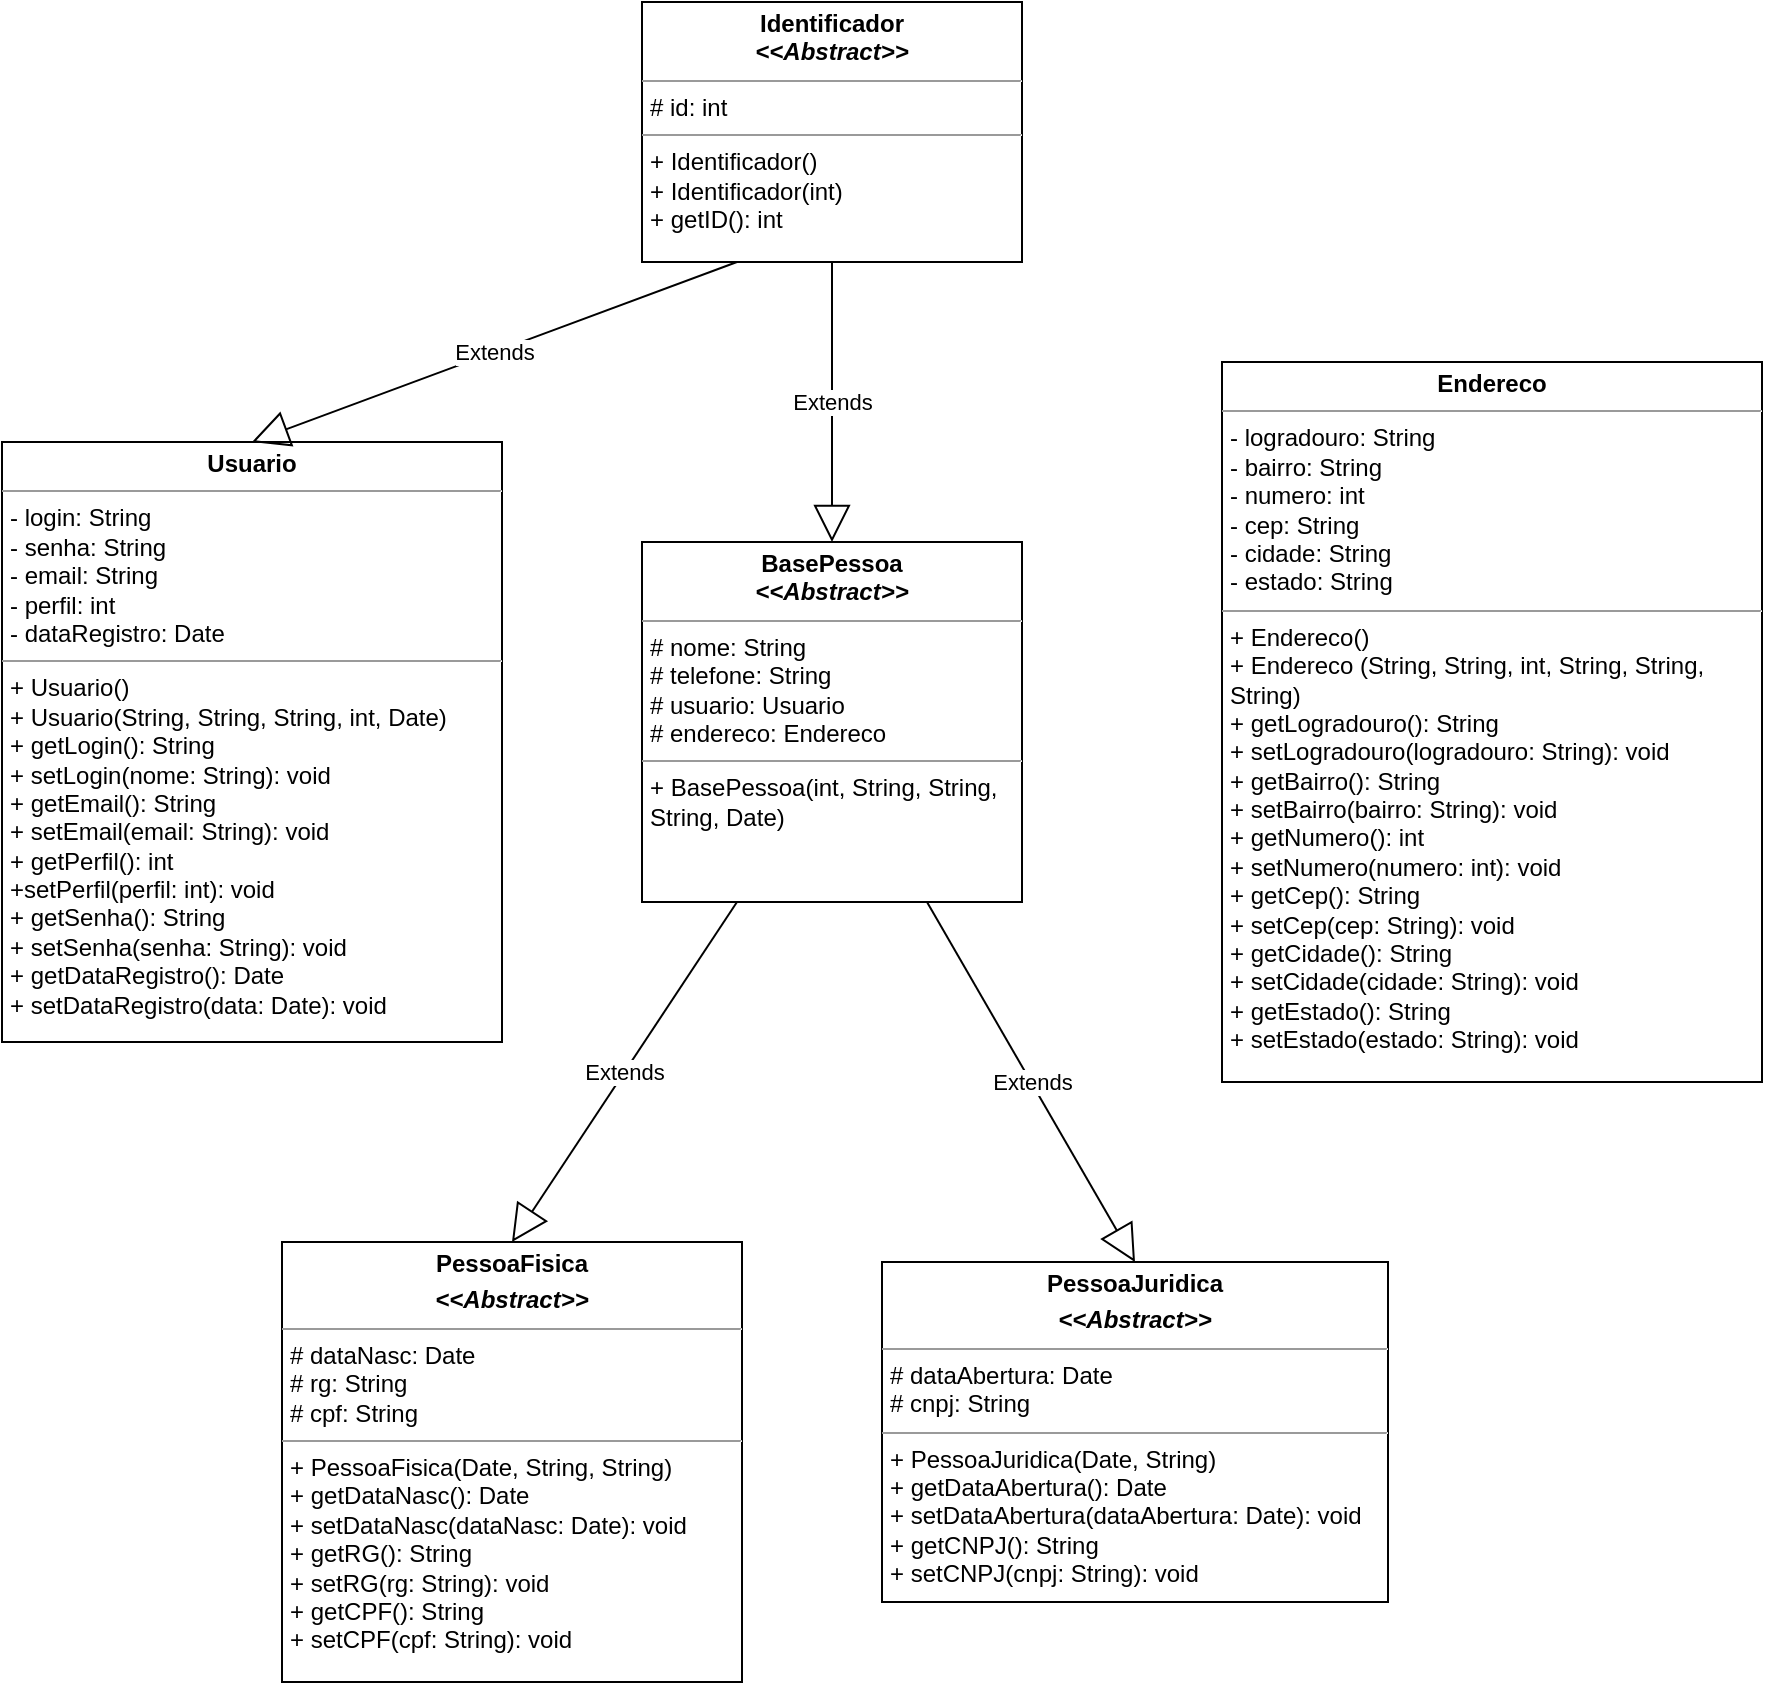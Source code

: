 <mxfile version="21.7.2" type="device">
  <diagram id="C5RBs43oDa-KdzZeNtuy" name="Page-1">
    <mxGraphModel dx="1173" dy="608" grid="1" gridSize="10" guides="1" tooltips="1" connect="1" arrows="1" fold="1" page="1" pageScale="1" pageWidth="827" pageHeight="1169" math="0" shadow="0">
      <root>
        <mxCell id="WIyWlLk6GJQsqaUBKTNV-0" />
        <mxCell id="WIyWlLk6GJQsqaUBKTNV-1" parent="WIyWlLk6GJQsqaUBKTNV-0" />
        <mxCell id="LMdzGzN-7PzI7G9WIPbd-6" value="&lt;p style=&quot;margin:0px;margin-top:4px;text-align:center;&quot;&gt;&lt;b&gt;BasePessoa&lt;/b&gt;&lt;br&gt;&lt;b&gt;&lt;i&gt;&amp;lt;&amp;lt;Abstract&amp;gt;&amp;gt;&lt;/i&gt;&lt;/b&gt;&lt;/p&gt;&lt;hr size=&quot;1&quot;&gt;&lt;p style=&quot;margin:0px;margin-left:4px;&quot;&gt;# nome: String&lt;/p&gt;&lt;p style=&quot;margin:0px;margin-left:4px;&quot;&gt;# telefone: String&lt;/p&gt;&lt;p style=&quot;margin:0px;margin-left:4px;&quot;&gt;# usuario: Usuario&lt;/p&gt;&lt;p style=&quot;margin:0px;margin-left:4px;&quot;&gt;# endereco: Endereco&lt;/p&gt;&lt;hr size=&quot;1&quot;&gt;&lt;p style=&quot;margin:0px;margin-left:4px;&quot;&gt;+ BasePessoa(int, String, String, String, Date)&lt;br&gt;&lt;/p&gt;" style="verticalAlign=top;align=left;overflow=fill;fontSize=12;fontFamily=Helvetica;html=1;whiteSpace=wrap;" parent="WIyWlLk6GJQsqaUBKTNV-1" vertex="1">
          <mxGeometry x="510" y="310" width="190" height="180" as="geometry" />
        </mxCell>
        <mxCell id="LMdzGzN-7PzI7G9WIPbd-7" value="&lt;p style=&quot;margin:0px;margin-top:4px;text-align:center;&quot;&gt;&lt;b&gt;Usuario&lt;/b&gt;&lt;/p&gt;&lt;hr size=&quot;1&quot;&gt;&lt;p style=&quot;margin:0px;margin-left:4px;&quot;&gt;&lt;span style=&quot;background-color: initial;&quot;&gt;- login: String&lt;/span&gt;&lt;/p&gt;&lt;p style=&quot;margin:0px;margin-left:4px;&quot;&gt;&lt;span style=&quot;background-color: initial;&quot;&gt;- senha: String&lt;/span&gt;&lt;br&gt;&lt;/p&gt;&lt;p style=&quot;margin:0px;margin-left:4px;&quot;&gt;- email: String&lt;/p&gt;&lt;p style=&quot;margin:0px;margin-left:4px;&quot;&gt;- perfil: int&lt;/p&gt;&lt;p style=&quot;margin:0px;margin-left:4px;&quot;&gt;- dataRegistro: Date&lt;/p&gt;&lt;hr size=&quot;1&quot;&gt;&lt;p style=&quot;margin:0px;margin-left:4px;&quot;&gt;+ Usuario()&lt;/p&gt;&lt;p style=&quot;margin:0px;margin-left:4px;&quot;&gt;+ Usuario(String, String, String, int, Date)&lt;/p&gt;&lt;p style=&quot;margin:0px;margin-left:4px;&quot;&gt;+ getLogin(): String&amp;nbsp; &amp;nbsp; &amp;nbsp; &amp;nbsp; &amp;nbsp; &amp;nbsp; &amp;nbsp;&amp;nbsp;&lt;/p&gt;&lt;p style=&quot;margin:0px;margin-left:4px;&quot;&gt;+ setLogin(nome: String): void&amp;nbsp; &amp;nbsp;&amp;nbsp;&lt;/p&gt;&lt;p style=&quot;margin:0px;margin-left:4px;&quot;&gt;+ getEmail(): String&amp;nbsp; &amp;nbsp; &amp;nbsp; &amp;nbsp; &amp;nbsp; &amp;nbsp; &amp;nbsp;&lt;/p&gt;&lt;p style=&quot;margin:0px;margin-left:4px;&quot;&gt;+ setEmail(email: String): void&lt;/p&gt;&lt;p style=&quot;margin:0px;margin-left:4px;&quot;&gt;+ getPerfil(): int&lt;/p&gt;&lt;p style=&quot;margin:0px;margin-left:4px;&quot;&gt;+setPerfil(perfil: int): void&lt;/p&gt;&lt;p style=&quot;margin:0px;margin-left:4px;&quot;&gt;+ getSenha(): String&amp;nbsp; &amp;nbsp; &amp;nbsp; &amp;nbsp; &amp;nbsp; &amp;nbsp; &amp;nbsp;&lt;/p&gt;&lt;p style=&quot;margin:0px;margin-left:4px;&quot;&gt;+ setSenha(senha: String): void&amp;nbsp;&amp;nbsp;&lt;/p&gt;&lt;p style=&quot;margin:0px;margin-left:4px;&quot;&gt;+ getDataRegistro(): Date&lt;/p&gt;&lt;p style=&quot;margin:0px;margin-left:4px;&quot;&gt;+ setDataRegistro(data: Date): void&lt;/p&gt;" style="verticalAlign=top;align=left;overflow=fill;fontSize=12;fontFamily=Helvetica;html=1;whiteSpace=wrap;" parent="WIyWlLk6GJQsqaUBKTNV-1" vertex="1">
          <mxGeometry x="190" y="260" width="250" height="300" as="geometry" />
        </mxCell>
        <mxCell id="LMdzGzN-7PzI7G9WIPbd-9" value="&lt;p style=&quot;margin:0px;margin-top:4px;text-align:center;&quot;&gt;&lt;b&gt;Identificador&lt;/b&gt;&lt;br&gt;&lt;b&gt;&lt;i&gt;&amp;lt;&amp;lt;Abstract&amp;gt;&amp;gt;&lt;/i&gt;&lt;/b&gt;&lt;/p&gt;&lt;hr size=&quot;1&quot;&gt;&lt;p style=&quot;margin:0px;margin-left:4px;&quot;&gt;# id: int&lt;br&gt;&lt;/p&gt;&lt;hr size=&quot;1&quot;&gt;&lt;p style=&quot;margin:0px;margin-left:4px;&quot;&gt;+ Identificador()&lt;/p&gt;&lt;p style=&quot;margin:0px;margin-left:4px;&quot;&gt;+ Identificador(int)&lt;/p&gt;&lt;p style=&quot;margin:0px;margin-left:4px;&quot;&gt;+ getID(): int&lt;/p&gt;" style="verticalAlign=top;align=left;overflow=fill;fontSize=12;fontFamily=Helvetica;html=1;whiteSpace=wrap;" parent="WIyWlLk6GJQsqaUBKTNV-1" vertex="1">
          <mxGeometry x="510" y="40" width="190" height="130" as="geometry" />
        </mxCell>
        <mxCell id="ETmQ_yTY4Xh9PgZ9pHaN-0" value="&lt;p style=&quot;margin:0px;margin-top:4px;text-align:center;&quot;&gt;&lt;b&gt;PessoaFisica&lt;/b&gt;&lt;br&gt;&lt;/p&gt;&lt;p style=&quot;margin:0px;margin-top:4px;text-align:center;&quot;&gt;&lt;b style=&quot;border-color: var(--border-color);&quot;&gt;&lt;i style=&quot;border-color: var(--border-color);&quot;&gt;&amp;lt;&amp;lt;Abstract&amp;gt;&amp;gt;&lt;/i&gt;&lt;/b&gt;&lt;b&gt;&lt;br&gt;&lt;/b&gt;&lt;/p&gt;&lt;hr size=&quot;1&quot;&gt;&lt;p style=&quot;margin:0px;margin-left:4px;&quot;&gt;&lt;span style=&quot;background-color: initial;&quot;&gt;# dataNasc: Date&lt;/span&gt;&lt;br&gt;&lt;/p&gt;&lt;p style=&quot;margin:0px;margin-left:4px;&quot;&gt;&lt;span style=&quot;background-color: initial;&quot;&gt;# rg: String&lt;/span&gt;&lt;/p&gt;&lt;p style=&quot;margin:0px;margin-left:4px;&quot;&gt;&lt;span style=&quot;background-color: initial;&quot;&gt;# cpf: String&lt;/span&gt;&lt;/p&gt;&lt;hr size=&quot;1&quot;&gt;&lt;p style=&quot;margin:0px;margin-left:4px;&quot;&gt;+ PessoaFisica(Date, String, String)&lt;br&gt;&lt;/p&gt;&lt;p style=&quot;margin:0px;margin-left:4px;&quot;&gt;+ getDataNasc(): Date&lt;/p&gt;&lt;p style=&quot;margin:0px;margin-left:4px;&quot;&gt;+ setDataNasc(dataNasc: Date): void&lt;/p&gt;&lt;p style=&quot;margin:0px;margin-left:4px;&quot;&gt;+ getRG(): String&lt;/p&gt;&lt;p style=&quot;margin:0px;margin-left:4px;&quot;&gt;+ setRG(rg: String): void&lt;/p&gt;&lt;p style=&quot;margin:0px;margin-left:4px;&quot;&gt;+ getCPF(): String&lt;/p&gt;&lt;p style=&quot;margin:0px;margin-left:4px;&quot;&gt;+ setCPF(cpf: String): void&lt;/p&gt;" style="verticalAlign=top;align=left;overflow=fill;fontSize=12;fontFamily=Helvetica;html=1;whiteSpace=wrap;" vertex="1" parent="WIyWlLk6GJQsqaUBKTNV-1">
          <mxGeometry x="330" y="660" width="230" height="220" as="geometry" />
        </mxCell>
        <mxCell id="ETmQ_yTY4Xh9PgZ9pHaN-1" value="&lt;p style=&quot;margin:0px;margin-top:4px;text-align:center;&quot;&gt;&lt;b&gt;PessoaJuridica&lt;/b&gt;&lt;br&gt;&lt;/p&gt;&lt;p style=&quot;margin:0px;margin-top:4px;text-align:center;&quot;&gt;&lt;b&gt;&lt;i&gt;&amp;lt;&amp;lt;Abstract&amp;gt;&amp;gt;&lt;/i&gt;&lt;/b&gt;&lt;/p&gt;&lt;hr size=&quot;1&quot;&gt;&lt;p style=&quot;margin:0px;margin-left:4px;&quot;&gt;&lt;span style=&quot;background-color: initial;&quot;&gt;# dataAbertura: Date&lt;/span&gt;&lt;br&gt;&lt;/p&gt;&lt;p style=&quot;margin:0px;margin-left:4px;&quot;&gt;&lt;span style=&quot;background-color: initial;&quot;&gt;# cnpj: String&lt;/span&gt;&lt;/p&gt;&lt;hr size=&quot;1&quot;&gt;&lt;p style=&quot;margin:0px;margin-left:4px;&quot;&gt;+ PessoaJuridica(Date, String)&lt;br&gt;&lt;/p&gt;&lt;p style=&quot;margin:0px;margin-left:4px;&quot;&gt;+ getDataAbertura(): Date&lt;/p&gt;&lt;p style=&quot;margin:0px;margin-left:4px;&quot;&gt;+ setDataAbertura(dataAbertura: Date): void&lt;/p&gt;&lt;p style=&quot;margin:0px;margin-left:4px;&quot;&gt;+ getCNPJ(): String&lt;/p&gt;&lt;p style=&quot;margin:0px;margin-left:4px;&quot;&gt;+ setCNPJ(cnpj: String): void&lt;/p&gt;" style="verticalAlign=top;align=left;overflow=fill;fontSize=12;fontFamily=Helvetica;html=1;whiteSpace=wrap;" vertex="1" parent="WIyWlLk6GJQsqaUBKTNV-1">
          <mxGeometry x="630" y="670" width="253" height="170" as="geometry" />
        </mxCell>
        <mxCell id="ETmQ_yTY4Xh9PgZ9pHaN-2" value="Extends" style="endArrow=block;endSize=16;endFill=0;html=1;rounded=0;entryX=0.5;entryY=0;entryDx=0;entryDy=0;exitX=0.25;exitY=1;exitDx=0;exitDy=0;" edge="1" parent="WIyWlLk6GJQsqaUBKTNV-1" source="LMdzGzN-7PzI7G9WIPbd-6" target="ETmQ_yTY4Xh9PgZ9pHaN-0">
          <mxGeometry width="160" relative="1" as="geometry">
            <mxPoint x="440" y="400" as="sourcePoint" />
            <mxPoint x="490" y="400" as="targetPoint" />
          </mxGeometry>
        </mxCell>
        <mxCell id="ETmQ_yTY4Xh9PgZ9pHaN-3" value="Extends" style="endArrow=block;endSize=16;endFill=0;html=1;rounded=0;entryX=0.5;entryY=0;entryDx=0;entryDy=0;exitX=0.75;exitY=1;exitDx=0;exitDy=0;" edge="1" parent="WIyWlLk6GJQsqaUBKTNV-1" source="LMdzGzN-7PzI7G9WIPbd-6" target="ETmQ_yTY4Xh9PgZ9pHaN-1">
          <mxGeometry width="160" relative="1" as="geometry">
            <mxPoint x="330" y="400" as="sourcePoint" />
            <mxPoint x="490" y="400" as="targetPoint" />
          </mxGeometry>
        </mxCell>
        <mxCell id="ETmQ_yTY4Xh9PgZ9pHaN-4" value="Extends" style="endArrow=block;endSize=16;endFill=0;html=1;rounded=0;exitX=0.5;exitY=1;exitDx=0;exitDy=0;entryX=0.5;entryY=0;entryDx=0;entryDy=0;" edge="1" parent="WIyWlLk6GJQsqaUBKTNV-1" source="LMdzGzN-7PzI7G9WIPbd-9" target="LMdzGzN-7PzI7G9WIPbd-6">
          <mxGeometry width="160" relative="1" as="geometry">
            <mxPoint x="330" y="200" as="sourcePoint" />
            <mxPoint x="490" y="200" as="targetPoint" />
          </mxGeometry>
        </mxCell>
        <mxCell id="ETmQ_yTY4Xh9PgZ9pHaN-5" value="&lt;p style=&quot;margin:0px;margin-top:4px;text-align:center;&quot;&gt;&lt;b&gt;Endereco&lt;/b&gt;&lt;/p&gt;&lt;hr size=&quot;1&quot;&gt;&lt;p style=&quot;margin:0px;margin-left:4px;&quot;&gt;- logradouro: String&lt;br&gt;&lt;/p&gt;&lt;p style=&quot;margin:0px;margin-left:4px;&quot;&gt;- bairro: String&lt;/p&gt;&lt;p style=&quot;margin:0px;margin-left:4px;&quot;&gt;- numero: int&lt;/p&gt;&lt;p style=&quot;margin:0px;margin-left:4px;&quot;&gt;- cep: String&lt;/p&gt;&lt;p style=&quot;margin:0px;margin-left:4px;&quot;&gt;- cidade: String&lt;/p&gt;&lt;p style=&quot;margin:0px;margin-left:4px;&quot;&gt;- estado: String&lt;/p&gt;&lt;hr size=&quot;1&quot;&gt;&lt;p style=&quot;margin:0px;margin-left:4px;&quot;&gt;+ Endereco()&lt;/p&gt;&lt;p style=&quot;margin:0px;margin-left:4px;&quot;&gt;+ Endereco (String, String, int, String, String, String)&lt;br&gt;&lt;/p&gt;&lt;p style=&quot;margin:0px;margin-left:4px;&quot;&gt;+ getLogradouro(): String&amp;nbsp;&lt;/p&gt;&lt;p style=&quot;margin:0px;margin-left:4px;&quot;&gt;+ setLogradouro(logradouro: String): void&amp;nbsp;&lt;/p&gt;&lt;p style=&quot;margin:0px;margin-left:4px;&quot;&gt;+ getBairro(): String&amp;nbsp;&lt;/p&gt;&lt;p style=&quot;margin:0px;margin-left:4px;&quot;&gt;+ setBairro(bairro: String): void&amp;nbsp;&lt;/p&gt;&lt;p style=&quot;margin:0px;margin-left:4px;&quot;&gt;+ getNumero(): int&amp;nbsp;&lt;/p&gt;&lt;p style=&quot;margin:0px;margin-left:4px;&quot;&gt;+ setNumero(numero: int): void&amp;nbsp;&lt;/p&gt;&lt;p style=&quot;margin:0px;margin-left:4px;&quot;&gt;+ getCep(): String&amp;nbsp;&lt;/p&gt;&lt;p style=&quot;margin:0px;margin-left:4px;&quot;&gt;+ setCep(cep: String): void&amp;nbsp;&lt;/p&gt;&lt;p style=&quot;margin:0px;margin-left:4px;&quot;&gt;+ getCidade(): String&amp;nbsp;&lt;/p&gt;&lt;p style=&quot;margin:0px;margin-left:4px;&quot;&gt;+ setCidade(cidade: String): void&amp;nbsp;&lt;/p&gt;&lt;p style=&quot;margin:0px;margin-left:4px;&quot;&gt;+ getEstado(): String&amp;nbsp;&lt;/p&gt;&lt;p style=&quot;margin:0px;margin-left:4px;&quot;&gt;+ setEstado(estado: String): void&lt;br&gt;&lt;/p&gt;" style="verticalAlign=top;align=left;overflow=fill;fontSize=12;fontFamily=Helvetica;html=1;whiteSpace=wrap;" vertex="1" parent="WIyWlLk6GJQsqaUBKTNV-1">
          <mxGeometry x="800" y="220" width="270" height="360" as="geometry" />
        </mxCell>
        <mxCell id="ETmQ_yTY4Xh9PgZ9pHaN-6" value="Extends" style="endArrow=block;endSize=16;endFill=0;html=1;rounded=0;exitX=0.25;exitY=1;exitDx=0;exitDy=0;entryX=0.5;entryY=0;entryDx=0;entryDy=0;" edge="1" parent="WIyWlLk6GJQsqaUBKTNV-1" source="LMdzGzN-7PzI7G9WIPbd-9" target="LMdzGzN-7PzI7G9WIPbd-7">
          <mxGeometry width="160" relative="1" as="geometry">
            <mxPoint x="670" y="450" as="sourcePoint" />
            <mxPoint x="830" y="450" as="targetPoint" />
          </mxGeometry>
        </mxCell>
      </root>
    </mxGraphModel>
  </diagram>
</mxfile>
